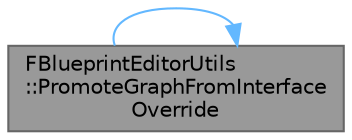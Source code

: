 digraph "FBlueprintEditorUtils::PromoteGraphFromInterfaceOverride"
{
 // INTERACTIVE_SVG=YES
 // LATEX_PDF_SIZE
  bgcolor="transparent";
  edge [fontname=Helvetica,fontsize=10,labelfontname=Helvetica,labelfontsize=10];
  node [fontname=Helvetica,fontsize=10,shape=box,height=0.2,width=0.4];
  rankdir="LR";
  Node1 [id="Node000001",label="FBlueprintEditorUtils\l::PromoteGraphFromInterface\lOverride",height=0.2,width=0.4,color="gray40", fillcolor="grey60", style="filled", fontcolor="black",tooltip="Promotes a Graph from being an Interface Override to a full member function."];
  Node1 -> Node1 [id="edge1_Node000001_Node000001",color="steelblue1",style="solid",tooltip=" "];
}
